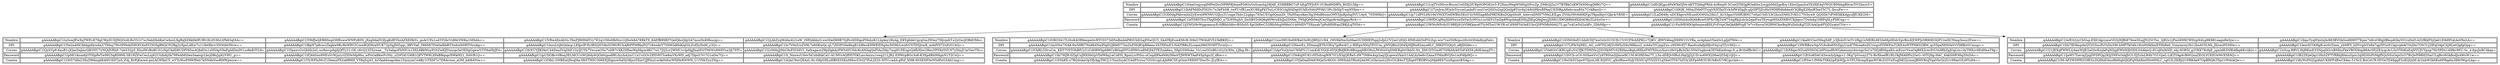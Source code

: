 digraph G{
node[shape=none];
Nodo0[label=<<table><tr><td>Nombre</td>
<td>gAAAAABgiC1l0aaGcqyyqdMPotDssNPRP8J4mePS9OuVuSsaoSg29J4E_E58BBBG7xP-hEgfTFJvEV-3UBn8NDfFb_8GID1Xfg==</td>
<td>gAAAAABgiC1l1ojTYclMvnvBscmUo0Z8j2fCRp0OPG82w5-F2XmuWegWS6IigSPcsZp_DMb3jZa1V7BTBkCzKWTeNMcqQ9RG7Q==</td>
<td>gAAAAABgiC1ldEQEjgu4PaWXe5JVe-dKTTQtkqFRhh-4cRwpN-5CseQTHQgROa8dw2ocjphMdZgeBsy1KbsGpaoIceYEdXEdqVWQUBNbhgR0rmTtV2hxrxY=</td>
</tr><tr><td>DPI</td>
<td>gAAAAABgiC1lbAFMdDsFH2Sv7x3kFbSB_twFUvfR1auXU8EgPkY5uLrC93CrIgH4Dqt0UkExN4tiPF0kU3Pc3bSlpT-wpNYfaw==</td>
<td>gAAAAABgiC1l7jwJrm3FjxIoTrycmLanbdV-zozUwQSlOuSigQQwJg8Tzivfq24dtQHbuRPAojUEDlRpAHehvmx8Sx7CvkBauQ==</td>
<td>gAAAAABgiC1lHQK_M0mZMeFITvjqVItXYkzIYvk3ifW4DpJh-gIjOlPTjEsHzSWHf0dh8deAV3QRqX2HniRTeeY5C7L-lbcuPw==</td>
</tr><tr><td>Correo</td>
<td>gAAAAABgiC1lOD0dgPAbvmhhZyEwxt8WN6UGIJcyZUciqmThhv22qdgu7IOnUEOg0QumDt_YfxH5aynKey3lg3MnB6simOMYSJnRjxhq5VU1Ay6_705M0bQ=</td>
<td>gAAAAABgiC1lp71dPVLH019xYNtXTOdIWBht5EnY-SrNHSap8fnF9KYKBnDQipSSoH_AAwvaDNH7VHxLEfLgn-ZVthi3Wr6d0KFgsT8pnIfqvCQkr4rV85E=</td>
<td>gAAAAABgiC1lLaD849y-uDCEkpvxNEsinIOO0Slu2IhLC_Kr33gmYS0IfGBNC7s0iaU5dULW2hcxSM0LTvKG17TtSyw9_QQ5Dh7iPNftXKKdgysfJfUKE2M=</td>
</tr><tr><td>Password</td>
<td>gAAAAABgiC1ldT0R5TIcuTXqXMJO_n7lLWHujhS_DnSB0Ts9Q8q90WruEhlJo2D0Im_TWkJQMh0ezJCxzSlgn8r4aIfqpprRrA==</td>
<td>gAAAAABgiC1lWfDCqf9sjXh95wzwDiYm5zWGu1co3EFzTmDp8WqohbqEl0XzJXKgQ9qJwyjJSMS1XWQ8R6IdXiDAO8yZLbSzGw==</td>
<td>gAAAAABgiC1lSS6ztdsdlQtbBzw03PXcYBjTnM7S4gRhjLdcIa2qaiFxnTEytcpMShXY6BVCXjbpcs7Owhdq1H8PqXLyPXfCxg==</td>
</tr><tr><td>Cuenta</td>
<td>gAAAAABgiC1ljYM2t9sWggoamsyErHBbhI4brvBSfu05-XpGhRwC52f8hMsgM9bsO146MDV75Xnyab7pPoHIHPqoZBKjLqT05A==</td>
<td>gAAAAABgiC1lWNuWfvtb3U9REj91hVl9Kkms6TYyMTocUW-YR-xCdN9F543eEUhcQ5PNMbM4427L-gs7u4Lw542uAPc_2DhNfg==</td>
<td>gAAAAABgiC1l-FniME9DOg0nojwaRDLFvFrtpCfeQkdB8VgE7e7rvXnvnG92f9NCkwBojWzDxluKgT2IUAAGp4PYjD2yatyCVw==</td>
</tr></table>>];
Nodo1[label=<<table><tr><td>Nombre</td>
<td>gAAAAABgiC1luSowJFwXqTWEvK78gCWp5UDJNQOrdLRsYS1t7scNebDb4KoCwbxzLXgRqXZ6kfA0fUIR18L053fsLtPk63qt5A==</td>
<td>gAAAAABgiC1lY9ifJwljEB80xqiOHRswwWNPy80N_jXxg0dalN3JygKdEVhzAZXEHbYs_goArUFo1sd3TGbrVz89cVWKa1MSdA==</td>
<td>gAAAAABgiC1lVRwAXxAhVu-TbxFJ9HMdTry7E2q1tNloMbNzc1QXwh8A78RkTX_8AEfB9XRI7QelQbcQhjOA7mozIIsK9bucjg==</td>
<td>gAAAAABgiC1l2jAhZyqWdAz4Ll1eW_tNfQAbbyG-xwtDeD89B7SjPsv6DDgoFHnhzK1LlqAny28u4g_EKYg6deUgrqSmZ93oz7MjvpdiT-n2yGxcJORdOMo=</td>
</tr><tr><td>DPI</td>
<td>gAAAAABgiC1lSe2a40lCkbhjpHyn4mUTltbcj7WctPHukI5HOf1ltxFCOO5gR6QCN2Rg2yXpxL4Kw7u11lbtXbvv35OttbONvw==</td>
<td>gAAAAABgiC1lBpN7p8cwcZhgbw9KcRsW8V2CoseBQD9raNUK72p5gJ0lZqqc_9BVYa6_Y66MC5Va0aI6bRT3wbzI4SRTVlcubg==</td>
<td>gAAAAABgiC1lnsuLtiJtiQxkcp-LEfpsIP-PyIRSQSYi8nN3WrRUhARtPPM9kxPQ7v8wekrY7SIMGd6hKlqGiLZufZyDoM_y3Q==</td>
<td>gAAAAABgiC1lu7V0xZrsZV9L7e6SKwQc-qL7iXl3PG0a8hqR1bI8euEHWEEHqAu3t0McLwzfvCSTD5JrmR_mAtfV07ZuFrG1bQ==</td>
</tr><tr><td>Correo</td>
<td>gAAAAABgiC1lQyhVp9-6auR1cJQazDaJmrQB3NU7yNQtJVRhF-7nbS32p5_EhuIWzBoBUiUcNpUkdD8UDfV65m4QbdGn1xH5ApY9aPgIdDmIN1so8aB3YL8=</td>
<td>gAAAAABgiC1l5pnxvGvQbHz2eL-uo9mvpdqiIjQfTy21-G8_c6vQ23Z5ywae__Tx3ahgoFhNIUn1XXL6BkWuyFGtZwKlJVunoprIeOXDgGgew53TMaHbJF4=</td>
<td>gAAAAABgiC1lfrEUYJlK0krC44Dea5VqDbF1GyIJUYb7YwcxeO5n7uH87vXK2XfIasWgMgzxdKC7wL7JQ2cz2WMUvrIpHgJlxaHGiTMtWx8W6Yza3Ji7FfY=</td>
<td>gAAAAABgiC1l2zMdnJjMzOIoFSl3dV3_0afxxgaoxZ8pDgkAyPWSAYC0dc8zAMAqQxFlAsZtky7mgH1PEzgcQAfhXbw2ReuYP5XeYtf1N7yDmJUmVierTXc=</td>
</tr><tr><td>Password</td>
<td>gAAAAABgiC1lpMCrkum6jOTSlpPeTw9925q8D9Ml-5B1RZFwCeuLnj62Utifn6jSk79FeAMtDen5aaxqyLbcjDBsJzj62VHU_g==</td>
<td>gAAAAABgiC1lFJ44Sns9NEuVrWjzryrlZEfwMp9ho_wPnGaBkwPc50y_sZi9TAUG6B1QFVTW9LXPaBBqoprIlWk0f21_HAVB1Q==</td>
<td>gAAAAABgiC1lpUDGBcv0Boq3ELMCCciWQ0dy6QGb0zpodf8L0yyhA2mU1xUcGOvZ8XV6YTce8mVXsWD_adj7DpuUVc7G1eDw7Q==</td>
<td>gAAAAABgiC1lt_NnswcU0ov5iCsbdhkCaU-AUMVc4QfH5T0KLmrAuizu1owg21LJR2-EHWrpBGc3o8-K3XpdBhI9XgxN1T2CsQ==</td>
</tr><tr><td>Cuenta</td>
<td>gAAAAABgiC1l3057tKe23XxZ96kzqdK4l0U6D7jo5_Fdj_RrPjKmwd-pnLAC95kiC5_wYTyWsiPHWfFeli7k5NdhVuoRMWpwyw==</td>
<td>gAAAAABgiC1lTyWFhiMvZ1DemxFX2xkf88H_VT8q5zj43_4zVkabbnapckm1ZmxymCoABy1tTXM7u7D8Avnox_aOM_kdi8AYtw==</td>
<td>gAAAAABgiC1lOfxL-GNBEaQfwqMa-HbYTH5C306EEJDgmw0id5jO8jso5XiirCJJPlxxLwAkSt6xrWXHxR5tWN_U1YNhTyyZNg==</td>
<td>gAAAAABgiC1liQaU9xrQXAzL-9z-tMpSHLnHBtX5SKnM9uc53vQ7PuLIZ2S-MTt1cadA-gPof_XMK-9S5EDFIwN5dPxG3AhUmg==</td>
</tr></table>>];
Nodo0->Nodo1
Nodo2[label=<<table><tr><td>Nombre</td>
<td>gAAAAABgiC1lGRO341TLStsK4Of0kwpwhvRTC0373dI5nBmb4P80UbD2ajF0wQU5_SkATRjEsmKMvB-3t9oUTW4hEV523kRKfQ==</td>
<td>gAAAAABgiC1lswD8U6s6WBa03oWyJ8fQi1vH4_rMV6kNm5nMaeGUDlMEPtqq2sfpLCV2mCzfQQ-HNEohhYoFVyZqz-ww7rwi5SRcpsztltctiODAxKygFa4=</td>
</tr><tr><td>DPI</td>
<td>gAAAAABgiC1lmS5tn7NA8-9w59Rl7Na964NxiPlqD2J89dV73mZnFHQfOpR8eeu-VhTXPmE3-NAlTRBsZLcopmM6OYOHTTrrnQ==</td>
<td>gAAAAABgiC1lNewEx_FDnmqlETb33Eq7jpRw4O_y-RIPgwXNqTFGUm_gNYQBx2Q04XjMJHu82mye8LC_lHKDT2Qty0_aBJDQdw==</td>
</tr><tr><td>Correo</td>
<td>gAAAAABgiC1lCkRLGDruCm_KE57V0TObBfUyI1iCd0RWbp686CyBthqHYVzIHWtva8MQI4ZTEZmk6eu_NfgGS9Hoks_Vn1onGGxBh1d1jOyX0n_LJlhg-f8=</td>
<td>gAAAAABgiC1ldptYuQylmUWkFS1UomKdI-YGQl-ATQQBdJK8v8BtxpqMKG9uLfW4VoVqDMERq0rObb5i-Nz_IlM1DTGm8I7SHkMyk0ToF4X59-j9dEAmgZY=</td>
</tr><tr><td>Password</td>
<td>gAAAAABgiC1lhl79IJR-0ZlgCuJHXSbGpVDdWkq1eCAFH_RpmLrrPtfsz-oCnqdIFAof49yDfas0TJWftWTAaP45p5gn2f_dKw==</td>
<td>gAAAAABgiC1lYeKqNU91vHToIrogWK7tUyEIqQERe5-dW7lM8w4xp2aq3JLqewaYkmS1AALhybe6vZAna3TMmRVQ5o1mP4fpHQ==</td>
</tr><tr><td>Cuenta</td>
<td>gAAAAABgiC1l3ShKX-u7BQ4ukxOpYfJckpjTHCJ-U5nnSxykCG4dFtvyus7GGSvupL4jh88C5F-pOzmY8XlM7DuoTs--JLyfEA==</td>
<td>gAAAAABgiC1lYJaDadD4dO0QoSc9lO3v-MWfohhYBo4QAxMCzGkrmnLQScCtLB4uTTjXqe0TBDBVwjMjk8E67irxIlqnmtKSAg==</td>
</tr></table>>];
Nodo0->Nodo2
Nodo3[label=<<table><tr><td>Nombre</td>
<td>gAAAAABgiC1lONG9of21hhilCDJ7euOclz3UOUfy1TzYCF9cbXPKLv7QKV_iBWY46egDX9W1VvYRa_uz4phmOYa4SvLgIjdTWA==</td>
<td>gAAAAABgiC1lka9CCmt59xg5dP_y3Jh4zIUntTv2Rgj1xMERL6ESIeMpIIDdrZpvBzcKEWPJzSR90EOGFUreiXCNmg3ouu2Fuw==</td>
</tr><tr><td>DPI</td>
<td>gAAAAABgiC1l7LPlbTqNEL_AG_rsWTSLMjYvlM5yD4sM8ksu2_wA4wTtUjepZxu-u9SMvFJ7-Rau0cxfafpHfjv03q1qTZrvMQ==</td>
<td>gAAAAABgiC1lIWRBsw3qrVL6u8n6NtZlpyUmETMcea6uDUrwgc0YlIWFmT2KE4oWTPXl6SZBM_qc55paNHS0eVrYDfiBzGUmug==</td>
</tr><tr><td>Correo</td>
<td>gAAAAABgiC1lVe6OrCiKRUgEuYsCfJKiTDWHx2J303lkMTv02RHmoBqhzRXhzFMTX0csyXozvz9sVpBybZk1SNeVngkzok3EYkKm6oap-9_a-BvDdfBvfeU=</td>
<td>gAAAAABgiC1lbX8qecNZoANSltOiLbHYimdfhWQAieiunyi4xrngc5sCo7DQiBMipaKA-mEozvYwaOqB6X2rerEtUttdRbZpJOgLtn1dyTHXzv9EdHnaT9g=</td>
</tr><tr><td>Password</td>
<td>gAAAAABgiC1llVCb-uC0-SSXawVvCy6T9StmDJAuwfiC1M-9GHE0ex7Y_L5n-dDEJvHRuLHqQjJ2jUD-ns6WX2DbeQZSdj1tJQ==</td>
<td>gAAAAABgiC1lESs8DAUd3wmIyljAgyv1-3Kg7pVsuxyZ7h-BcXbsefR1BLOkJMAHPn2IwG--t0TQXg-H4C_6Ak5l0fOHqZ0zDA==</td>
</tr><tr><td>Cuenta</td>
<td>gAAAAABgiC1l9sGh5Ulqw970jreLSK-XQSVC_qXoIRmw0zJyYIG0UqYYSQY31qYbeOTVb7hZOy2EPp4MClU8UbBslUV8CgcvkA==</td>
<td>gAAAAABgiC1lPSw1-fNHxT5Kk2pPjbWJp-lvYFLTArmpEgmWC8cZrGVxFsqfAEl2ymmJBMV8ziJYqaVbrQzZi1r9XmOZz9Tu9A==</td>
</tr></table>>];
Nodo0->Nodo3
Nodo4[label=<<table><tr><td>Nombre</td>
<td>gAAAAABgiC1lwfGt2zyCbVug-EXlCdgrzmwVGSjNJBi879owDLejJYi2VrTxc_3jR2x1jPmI4W8CWDzpN4Lg9K981eagnReSjw==</td>
<td>gAAAAABgiC1lbpcTyqfOjnIuJw883BVGkSo4RH0T7Kpm7x8rzOIfqjtBbsp82kzVO1nDnf1A32fKkFSjQa01E8d9YqtAoVfmLA==</td>
</tr><tr><td>DPI</td>
<td>gAAAAABgiC1lth7IE0kspAxQT2G5ucPsVxDuS9t-hMPTkO4h19rn0t0kXmEY0hRe0_Vuxymrny3h12bsAV5LNb_JXzwcP030Iw==</td>
<td>gAAAAABgiC1lexr0COtHgR-av0vZmm_ybMP5_hDVvgIcVx8a7qp5Ftsi91IqnvpbACOuDxi7OtCUj2IFqOApCSjHLetQgfgGpg==</td>
</tr><tr><td>Correo</td>
<td>gAAAAABgiC1l21JEXqPWWLtykaxWiJE2aGIwKxiJaPqXQigEWhWJIGIDLS44kmQ-6UoJ0xlh5lD_ehj-0OR5I_g2YKK78sfqE_jqmldK5NBl4fbg6KcQk2c=</td>
<td>gAAAAABgiC1lzSsg-RBVL3bJ9KmES5NpqDGrsBMlmFkxVROV6ep88Av0FjZEiyqrAvL5nYYfoKnEqNYUJUYpnp7Hr5PDz14l9kv9FU-Sc_4-6pzJnRC4kqs=</td>
</tr><tr><td>Password</td>
<td>gAAAAABgiC1ljaWUTiaviqZjigDFDFQg2KIj5NFxOukJbUt-5JZclnLR4b7GUGjeL-LiEZYAg4vB002xaZEOLYCEEOxWrX5E6Q==</td>
<td>gAAAAABgiC1lB2ZfQaQqz1HnSZFTYRRbJ8AnuSpzc2qMl30sPtMgf5QzNSsOqsGcO7BvJwP98HZSmULqBvr6GkficdJsAWuW1w==</td>
</tr><tr><td>Cuenta</td>
<td>gAAAAABgiC1lM-APZWDPf02GfESs2lQ9hdOmoRbHqbQlQFqNhh8in0Dct6MLC_cgG3LZKRjQ1NRKAe97OpBRQfsT5pUrWdskQw==</td>
<td>gAAAAABgiC1l8yWcPtQ2g4hbUKXPFdRwC84m-51NrZ-BuCeUR-HYOxTD49ggP2cKQQzM-dr2nbW3k0Kn6FRqeln3Il6OWgcLbg==</td>
</tr></table>>];
Nodo0->Nodo4

}